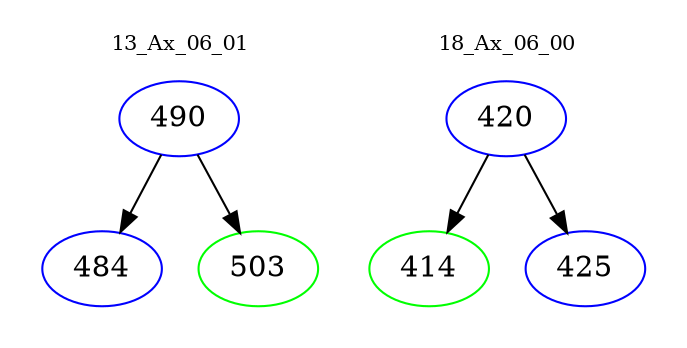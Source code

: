 digraph{
subgraph cluster_0 {
color = white
label = "13_Ax_06_01";
fontsize=10;
T0_490 [label="490", color="blue"]
T0_490 -> T0_484 [color="black"]
T0_484 [label="484", color="blue"]
T0_490 -> T0_503 [color="black"]
T0_503 [label="503", color="green"]
}
subgraph cluster_1 {
color = white
label = "18_Ax_06_00";
fontsize=10;
T1_420 [label="420", color="blue"]
T1_420 -> T1_414 [color="black"]
T1_414 [label="414", color="green"]
T1_420 -> T1_425 [color="black"]
T1_425 [label="425", color="blue"]
}
}
